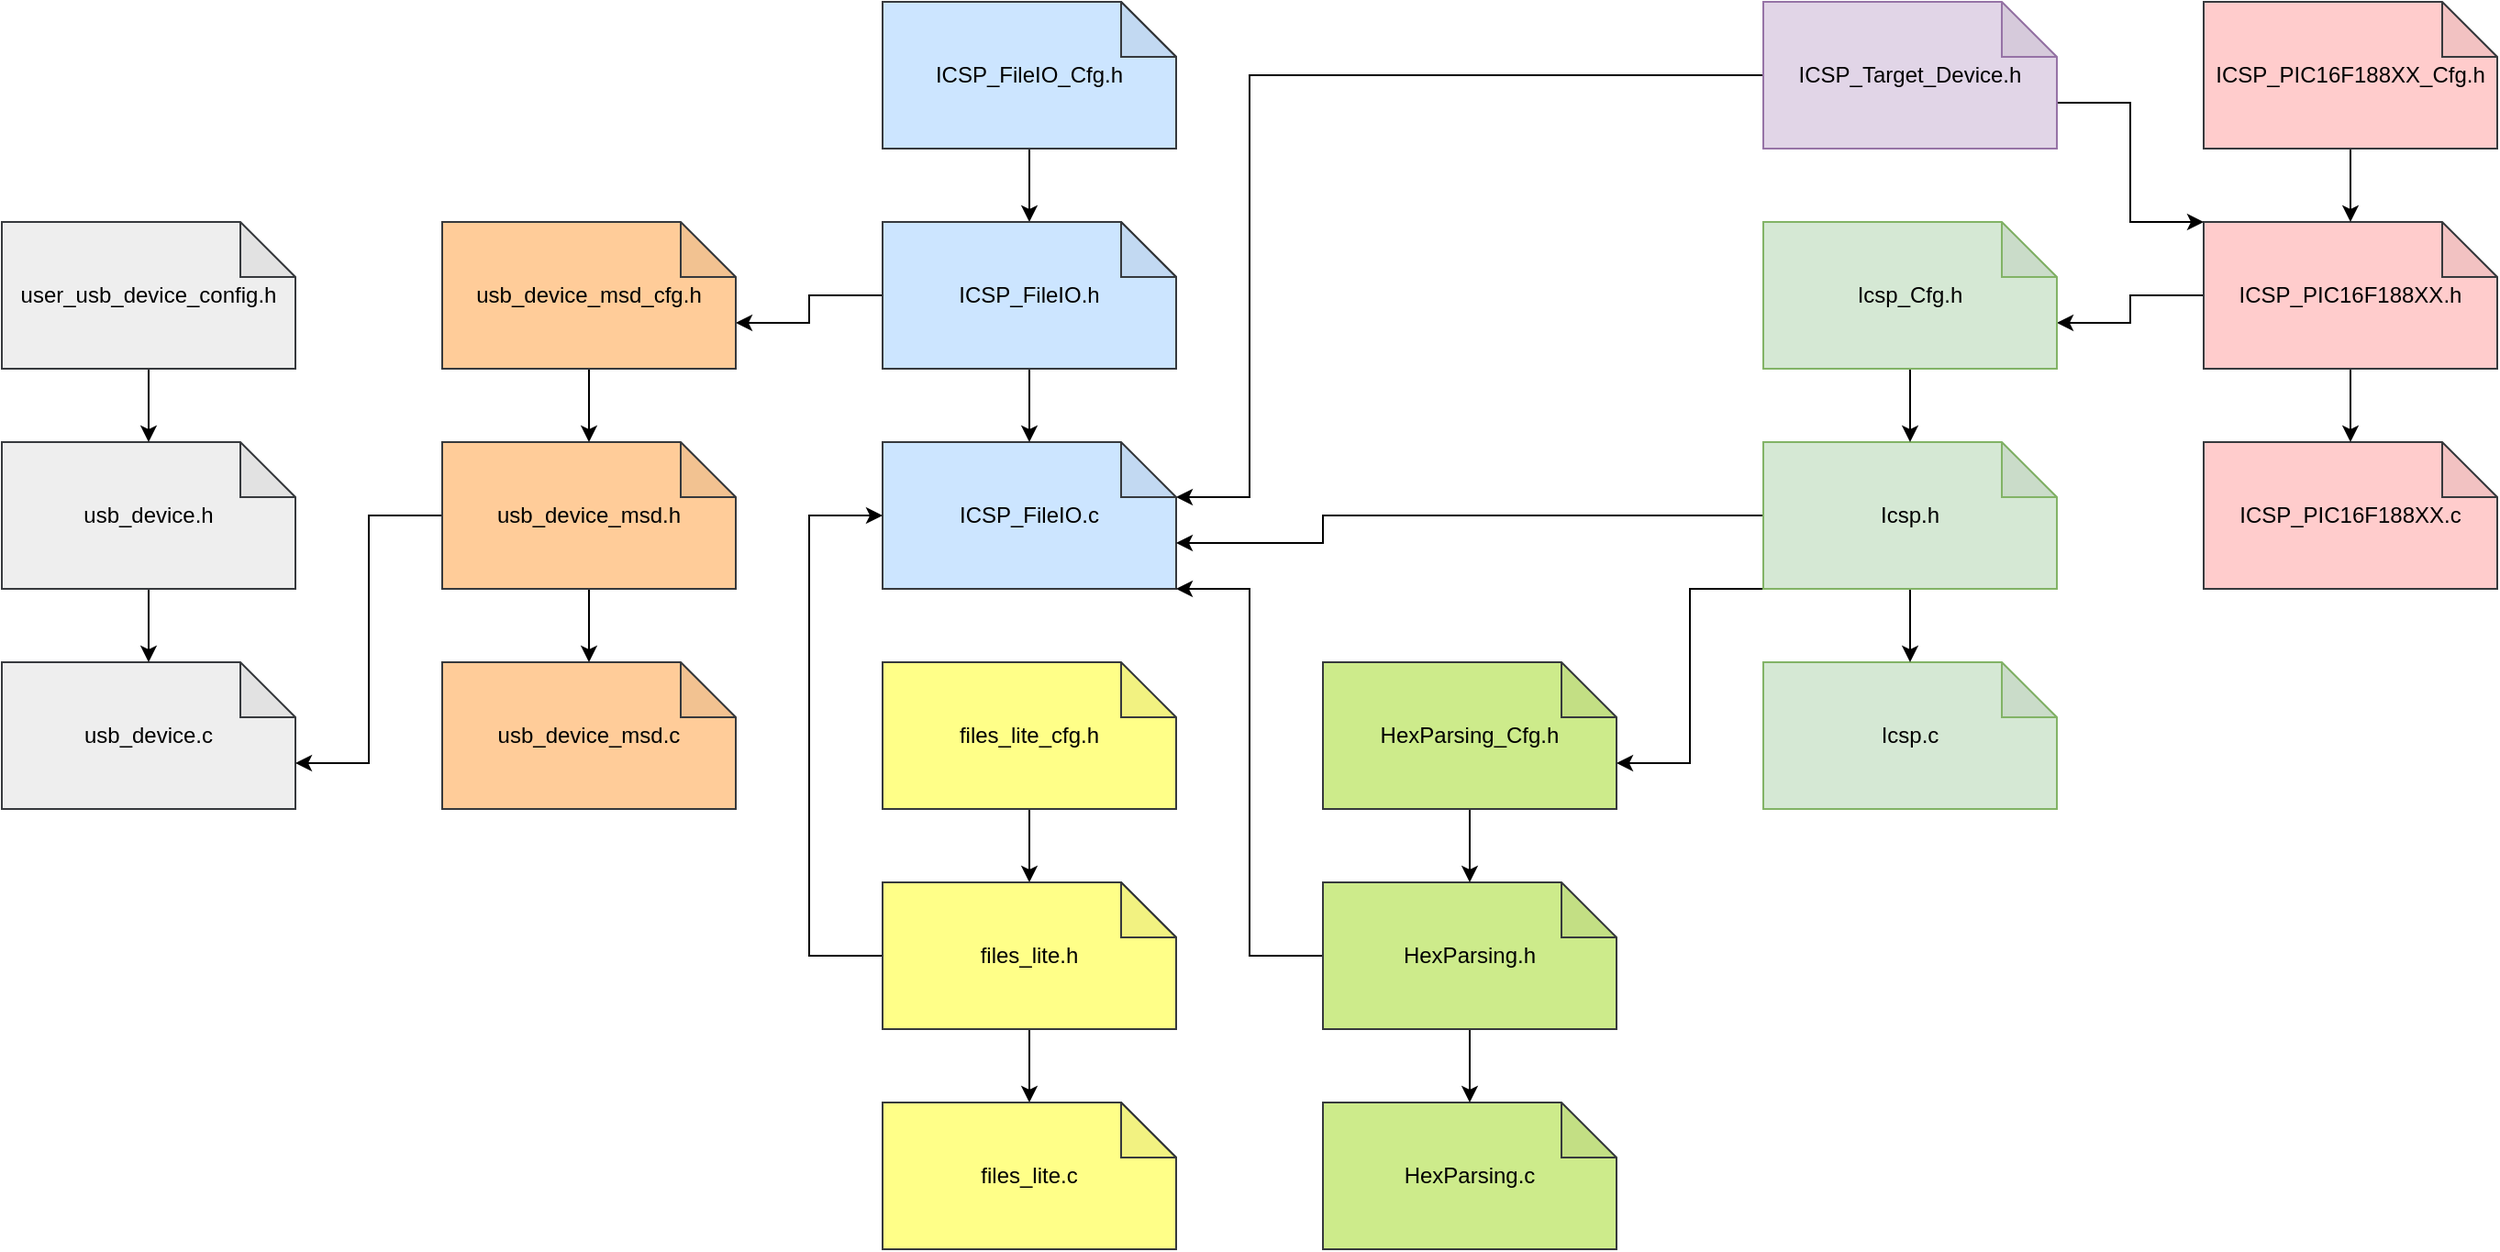 <mxfile version="14.1.8" type="device"><diagram id="eF8jlZGeUEuGV_wtbSdN" name="Page-1"><mxGraphModel dx="1240" dy="786" grid="1" gridSize="10" guides="1" tooltips="1" connect="1" arrows="1" fold="1" page="1" pageScale="1" pageWidth="1169" pageHeight="827" math="0" shadow="0"><root><mxCell id="0"/><mxCell id="1" parent="0"/><mxCell id="vggajFKudY2wUHUepE_U-1" value="usb_device_msd.c" style="shape=note;whiteSpace=wrap;html=1;backgroundOutline=1;darkOpacity=0.05;fillColor=#ffcc99;strokeColor=#36393d;" vertex="1" parent="1"><mxGeometry x="280" y="440" width="160" height="80" as="geometry"/></mxCell><mxCell id="vggajFKudY2wUHUepE_U-2" value="usb_device.c" style="shape=note;whiteSpace=wrap;html=1;backgroundOutline=1;darkOpacity=0.05;fillColor=#eeeeee;strokeColor=#36393d;" vertex="1" parent="1"><mxGeometry x="40" y="440" width="160" height="80" as="geometry"/></mxCell><mxCell id="vggajFKudY2wUHUepE_U-4" value="ICSP_FileIO.c" style="shape=note;whiteSpace=wrap;html=1;backgroundOutline=1;darkOpacity=0.05;fillColor=#cce5ff;strokeColor=#36393d;" vertex="1" parent="1"><mxGeometry x="520" y="320" width="160" height="80" as="geometry"/></mxCell><mxCell id="vggajFKudY2wUHUepE_U-12" value="" style="edgeStyle=orthogonalEdgeStyle;rounded=0;orthogonalLoop=1;jettySize=auto;html=1;" edge="1" parent="1" source="vggajFKudY2wUHUepE_U-7" target="vggajFKudY2wUHUepE_U-1"><mxGeometry relative="1" as="geometry"/></mxCell><mxCell id="vggajFKudY2wUHUepE_U-33" style="edgeStyle=orthogonalEdgeStyle;rounded=0;orthogonalLoop=1;jettySize=auto;html=1;entryX=0;entryY=0;entryDx=160;entryDy=55;entryPerimeter=0;" edge="1" parent="1" source="vggajFKudY2wUHUepE_U-7" target="vggajFKudY2wUHUepE_U-2"><mxGeometry relative="1" as="geometry"/></mxCell><mxCell id="vggajFKudY2wUHUepE_U-7" value="usb_device_msd.h" style="shape=note;whiteSpace=wrap;html=1;backgroundOutline=1;darkOpacity=0.05;fillColor=#ffcc99;strokeColor=#36393d;" vertex="1" parent="1"><mxGeometry x="280" y="320" width="160" height="80" as="geometry"/></mxCell><mxCell id="vggajFKudY2wUHUepE_U-11" value="" style="edgeStyle=orthogonalEdgeStyle;rounded=0;orthogonalLoop=1;jettySize=auto;html=1;" edge="1" parent="1" source="vggajFKudY2wUHUepE_U-9" target="vggajFKudY2wUHUepE_U-2"><mxGeometry relative="1" as="geometry"/></mxCell><mxCell id="vggajFKudY2wUHUepE_U-9" value="usb_device.h" style="shape=note;whiteSpace=wrap;html=1;backgroundOutline=1;darkOpacity=0.05;fillColor=#eeeeee;strokeColor=#36393d;" vertex="1" parent="1"><mxGeometry x="40" y="320" width="160" height="80" as="geometry"/></mxCell><mxCell id="vggajFKudY2wUHUepE_U-13" value="" style="edgeStyle=orthogonalEdgeStyle;rounded=0;orthogonalLoop=1;jettySize=auto;html=1;" edge="1" parent="1" source="vggajFKudY2wUHUepE_U-10" target="vggajFKudY2wUHUepE_U-4"><mxGeometry relative="1" as="geometry"/></mxCell><mxCell id="vggajFKudY2wUHUepE_U-34" style="edgeStyle=orthogonalEdgeStyle;rounded=0;orthogonalLoop=1;jettySize=auto;html=1;entryX=0;entryY=0;entryDx=160;entryDy=55;entryPerimeter=0;" edge="1" parent="1" source="vggajFKudY2wUHUepE_U-10" target="vggajFKudY2wUHUepE_U-15"><mxGeometry relative="1" as="geometry"/></mxCell><mxCell id="vggajFKudY2wUHUepE_U-10" value="ICSP_FileIO.h" style="shape=note;whiteSpace=wrap;html=1;backgroundOutline=1;darkOpacity=0.05;" vertex="1" parent="1"><mxGeometry x="520" y="200" width="160" height="80" as="geometry"/></mxCell><mxCell id="vggajFKudY2wUHUepE_U-20" value="" style="edgeStyle=orthogonalEdgeStyle;rounded=0;orthogonalLoop=1;jettySize=auto;html=1;" edge="1" parent="1" source="vggajFKudY2wUHUepE_U-15" target="vggajFKudY2wUHUepE_U-7"><mxGeometry relative="1" as="geometry"/></mxCell><mxCell id="vggajFKudY2wUHUepE_U-15" value="usb_device_msd_cfg.h" style="shape=note;whiteSpace=wrap;html=1;backgroundOutline=1;darkOpacity=0.05;fillColor=#ffcc99;strokeColor=#36393d;" vertex="1" parent="1"><mxGeometry x="280" y="200" width="160" height="80" as="geometry"/></mxCell><mxCell id="vggajFKudY2wUHUepE_U-19" value="" style="edgeStyle=orthogonalEdgeStyle;rounded=0;orthogonalLoop=1;jettySize=auto;html=1;" edge="1" parent="1" source="vggajFKudY2wUHUepE_U-17" target="vggajFKudY2wUHUepE_U-9"><mxGeometry relative="1" as="geometry"/></mxCell><mxCell id="vggajFKudY2wUHUepE_U-17" value="user_usb_device_config.h" style="shape=note;whiteSpace=wrap;html=1;backgroundOutline=1;darkOpacity=0.05;fillColor=#eeeeee;strokeColor=#36393d;" vertex="1" parent="1"><mxGeometry x="40" y="200" width="160" height="80" as="geometry"/></mxCell><mxCell id="vggajFKudY2wUHUepE_U-21" value="" style="edgeStyle=orthogonalEdgeStyle;rounded=0;orthogonalLoop=1;jettySize=auto;html=1;" edge="1" parent="1" source="vggajFKudY2wUHUepE_U-18" target="vggajFKudY2wUHUepE_U-10"><mxGeometry relative="1" as="geometry"/></mxCell><mxCell id="vggajFKudY2wUHUepE_U-18" value="ICSP_FileIO_Cfg.h" style="shape=note;whiteSpace=wrap;html=1;backgroundOutline=1;darkOpacity=0.05;" vertex="1" parent="1"><mxGeometry x="520" y="80" width="160" height="80" as="geometry"/></mxCell><mxCell id="vggajFKudY2wUHUepE_U-22" value="HexParsing.c" style="shape=note;whiteSpace=wrap;html=1;backgroundOutline=1;darkOpacity=0.05;fillColor=#cdeb8b;strokeColor=#36393d;" vertex="1" parent="1"><mxGeometry x="760" y="680" width="160" height="80" as="geometry"/></mxCell><mxCell id="vggajFKudY2wUHUepE_U-23" value="" style="edgeStyle=orthogonalEdgeStyle;rounded=0;orthogonalLoop=1;jettySize=auto;html=1;" edge="1" source="vggajFKudY2wUHUepE_U-24" target="vggajFKudY2wUHUepE_U-22" parent="1"><mxGeometry relative="1" as="geometry"/></mxCell><mxCell id="vggajFKudY2wUHUepE_U-35" style="edgeStyle=orthogonalEdgeStyle;rounded=0;orthogonalLoop=1;jettySize=auto;html=1;entryX=1;entryY=1;entryDx=0;entryDy=0;entryPerimeter=0;exitX=0;exitY=0.5;exitDx=0;exitDy=0;exitPerimeter=0;" edge="1" parent="1" source="vggajFKudY2wUHUepE_U-24" target="vggajFKudY2wUHUepE_U-4"><mxGeometry relative="1" as="geometry"><Array as="points"><mxPoint x="720" y="600"/><mxPoint x="720" y="400"/></Array></mxGeometry></mxCell><mxCell id="vggajFKudY2wUHUepE_U-24" value="HexParsing.h" style="shape=note;whiteSpace=wrap;html=1;backgroundOutline=1;darkOpacity=0.05;fillColor=#cdeb8b;strokeColor=#36393d;" vertex="1" parent="1"><mxGeometry x="760" y="560" width="160" height="80" as="geometry"/></mxCell><mxCell id="vggajFKudY2wUHUepE_U-25" value="" style="edgeStyle=orthogonalEdgeStyle;rounded=0;orthogonalLoop=1;jettySize=auto;html=1;" edge="1" source="vggajFKudY2wUHUepE_U-26" target="vggajFKudY2wUHUepE_U-24" parent="1"><mxGeometry relative="1" as="geometry"/></mxCell><mxCell id="vggajFKudY2wUHUepE_U-26" value="HexParsing_Cfg.h" style="shape=note;whiteSpace=wrap;html=1;backgroundOutline=1;darkOpacity=0.05;fillColor=#cdeb8b;strokeColor=#36393d;" vertex="1" parent="1"><mxGeometry x="760" y="440" width="160" height="80" as="geometry"/></mxCell><mxCell id="vggajFKudY2wUHUepE_U-27" value="ICSP_PIC16F188XX.c" style="shape=note;whiteSpace=wrap;html=1;backgroundOutline=1;darkOpacity=0.05;fillColor=#ffcccc;strokeColor=#36393d;" vertex="1" parent="1"><mxGeometry x="1240" y="320" width="160" height="80" as="geometry"/></mxCell><mxCell id="vggajFKudY2wUHUepE_U-28" value="" style="edgeStyle=orthogonalEdgeStyle;rounded=0;orthogonalLoop=1;jettySize=auto;html=1;" edge="1" source="vggajFKudY2wUHUepE_U-29" target="vggajFKudY2wUHUepE_U-27" parent="1"><mxGeometry relative="1" as="geometry"/></mxCell><mxCell id="vggajFKudY2wUHUepE_U-45" style="edgeStyle=orthogonalEdgeStyle;rounded=0;orthogonalLoop=1;jettySize=auto;html=1;entryX=0;entryY=0;entryDx=160;entryDy=55;entryPerimeter=0;" edge="1" parent="1" source="vggajFKudY2wUHUepE_U-29" target="vggajFKudY2wUHUepE_U-42"><mxGeometry relative="1" as="geometry"/></mxCell><mxCell id="vggajFKudY2wUHUepE_U-29" value="ICSP_PIC16F188XX.h" style="shape=note;whiteSpace=wrap;html=1;backgroundOutline=1;darkOpacity=0.05;fillColor=#ffcccc;strokeColor=#36393d;" vertex="1" parent="1"><mxGeometry x="1240" y="200" width="160" height="80" as="geometry"/></mxCell><mxCell id="vggajFKudY2wUHUepE_U-30" value="" style="edgeStyle=orthogonalEdgeStyle;rounded=0;orthogonalLoop=1;jettySize=auto;html=1;" edge="1" source="vggajFKudY2wUHUepE_U-31" target="vggajFKudY2wUHUepE_U-29" parent="1"><mxGeometry relative="1" as="geometry"/></mxCell><mxCell id="vggajFKudY2wUHUepE_U-31" value="ICSP_PIC16F188XX_Cfg.h" style="shape=note;whiteSpace=wrap;html=1;backgroundOutline=1;darkOpacity=0.05;fillColor=#ffcccc;strokeColor=#36393d;" vertex="1" parent="1"><mxGeometry x="1240" y="80" width="160" height="80" as="geometry"/></mxCell><mxCell id="vggajFKudY2wUHUepE_U-38" style="edgeStyle=orthogonalEdgeStyle;rounded=0;orthogonalLoop=1;jettySize=auto;html=1;entryX=0;entryY=0;entryDx=160;entryDy=30;entryPerimeter=0;exitX=0;exitY=0.5;exitDx=0;exitDy=0;exitPerimeter=0;" edge="1" parent="1" source="vggajFKudY2wUHUepE_U-37" target="vggajFKudY2wUHUepE_U-4"><mxGeometry relative="1" as="geometry"><Array as="points"><mxPoint x="720" y="120"/><mxPoint x="720" y="350"/></Array></mxGeometry></mxCell><mxCell id="vggajFKudY2wUHUepE_U-39" style="edgeStyle=orthogonalEdgeStyle;rounded=0;orthogonalLoop=1;jettySize=auto;html=1;entryX=0;entryY=0;entryDx=0;entryDy=0;entryPerimeter=0;exitX=0;exitY=0;exitDx=160;exitDy=55;exitPerimeter=0;" edge="1" parent="1" source="vggajFKudY2wUHUepE_U-37" target="vggajFKudY2wUHUepE_U-29"><mxGeometry relative="1" as="geometry"><Array as="points"><mxPoint x="1200" y="135"/><mxPoint x="1200" y="200"/></Array></mxGeometry></mxCell><mxCell id="vggajFKudY2wUHUepE_U-37" value="ICSP_Target_Device.h" style="shape=note;whiteSpace=wrap;html=1;backgroundOutline=1;darkOpacity=0.05;fillColor=#e1d5e7;strokeColor=#9673a6;" vertex="1" parent="1"><mxGeometry x="1000" y="80" width="160" height="80" as="geometry"/></mxCell><mxCell id="vggajFKudY2wUHUepE_U-40" value="Icsp.c" style="shape=note;whiteSpace=wrap;html=1;backgroundOutline=1;darkOpacity=0.05;fillColor=#d5e8d4;strokeColor=#82b366;" vertex="1" parent="1"><mxGeometry x="1000" y="440" width="160" height="80" as="geometry"/></mxCell><mxCell id="vggajFKudY2wUHUepE_U-43" value="" style="edgeStyle=orthogonalEdgeStyle;rounded=0;orthogonalLoop=1;jettySize=auto;html=1;" edge="1" parent="1" source="vggajFKudY2wUHUepE_U-41" target="vggajFKudY2wUHUepE_U-40"><mxGeometry relative="1" as="geometry"/></mxCell><mxCell id="vggajFKudY2wUHUepE_U-57" style="edgeStyle=orthogonalEdgeStyle;rounded=0;orthogonalLoop=1;jettySize=auto;html=1;entryX=0;entryY=0;entryDx=160;entryDy=55;entryPerimeter=0;exitX=0;exitY=1;exitDx=0;exitDy=0;exitPerimeter=0;" edge="1" parent="1" source="vggajFKudY2wUHUepE_U-41" target="vggajFKudY2wUHUepE_U-26"><mxGeometry relative="1" as="geometry"><Array as="points"><mxPoint x="960" y="400"/><mxPoint x="960" y="495"/></Array></mxGeometry></mxCell><mxCell id="vggajFKudY2wUHUepE_U-59" style="edgeStyle=orthogonalEdgeStyle;rounded=0;orthogonalLoop=1;jettySize=auto;html=1;entryX=0;entryY=0;entryDx=160;entryDy=55;entryPerimeter=0;" edge="1" parent="1" source="vggajFKudY2wUHUepE_U-41" target="vggajFKudY2wUHUepE_U-4"><mxGeometry relative="1" as="geometry"><Array as="points"><mxPoint x="760" y="360"/><mxPoint x="760" y="375"/></Array></mxGeometry></mxCell><mxCell id="vggajFKudY2wUHUepE_U-41" value="Icsp.h" style="shape=note;whiteSpace=wrap;html=1;backgroundOutline=1;darkOpacity=0.05;fillColor=#d5e8d4;strokeColor=#82b366;" vertex="1" parent="1"><mxGeometry x="1000" y="320" width="160" height="80" as="geometry"/></mxCell><mxCell id="vggajFKudY2wUHUepE_U-44" value="" style="edgeStyle=orthogonalEdgeStyle;rounded=0;orthogonalLoop=1;jettySize=auto;html=1;" edge="1" parent="1" source="vggajFKudY2wUHUepE_U-42" target="vggajFKudY2wUHUepE_U-41"><mxGeometry relative="1" as="geometry"/></mxCell><mxCell id="vggajFKudY2wUHUepE_U-42" value="Icsp_Cfg.h" style="shape=note;whiteSpace=wrap;html=1;backgroundOutline=1;darkOpacity=0.05;fillColor=#d5e8d4;strokeColor=#82b366;" vertex="1" parent="1"><mxGeometry x="1000" y="200" width="160" height="80" as="geometry"/></mxCell><mxCell id="vggajFKudY2wUHUepE_U-46" value="files_lite.c" style="shape=note;whiteSpace=wrap;html=1;backgroundOutline=1;darkOpacity=0.05;" vertex="1" parent="1"><mxGeometry x="520" y="680" width="160" height="80" as="geometry"/></mxCell><mxCell id="vggajFKudY2wUHUepE_U-50" value="" style="edgeStyle=orthogonalEdgeStyle;rounded=0;orthogonalLoop=1;jettySize=auto;html=1;" edge="1" parent="1" source="vggajFKudY2wUHUepE_U-47" target="vggajFKudY2wUHUepE_U-46"><mxGeometry relative="1" as="geometry"/></mxCell><mxCell id="vggajFKudY2wUHUepE_U-51" style="edgeStyle=orthogonalEdgeStyle;rounded=0;orthogonalLoop=1;jettySize=auto;html=1;entryX=0;entryY=0.5;entryDx=0;entryDy=0;entryPerimeter=0;exitX=0;exitY=0.5;exitDx=0;exitDy=0;exitPerimeter=0;" edge="1" parent="1" source="vggajFKudY2wUHUepE_U-47" target="vggajFKudY2wUHUepE_U-4"><mxGeometry relative="1" as="geometry"><Array as="points"><mxPoint x="480" y="600"/><mxPoint x="480" y="360"/></Array></mxGeometry></mxCell><mxCell id="vggajFKudY2wUHUepE_U-47" value="files_lite.h" style="shape=note;whiteSpace=wrap;html=1;backgroundOutline=1;darkOpacity=0.05;" vertex="1" parent="1"><mxGeometry x="520" y="560" width="160" height="80" as="geometry"/></mxCell><mxCell id="vggajFKudY2wUHUepE_U-49" value="" style="edgeStyle=orthogonalEdgeStyle;rounded=0;orthogonalLoop=1;jettySize=auto;html=1;" edge="1" parent="1" source="vggajFKudY2wUHUepE_U-48" target="vggajFKudY2wUHUepE_U-47"><mxGeometry relative="1" as="geometry"/></mxCell><mxCell id="vggajFKudY2wUHUepE_U-48" value="files_lite_cfg.h" style="shape=note;whiteSpace=wrap;html=1;backgroundOutline=1;darkOpacity=0.05;fillColor=#ffff88;strokeColor=#36393d;" vertex="1" parent="1"><mxGeometry x="520" y="440" width="160" height="80" as="geometry"/></mxCell><mxCell id="vggajFKudY2wUHUepE_U-52" value="ICSP_FileIO_Cfg.h" style="shape=note;whiteSpace=wrap;html=1;backgroundOutline=1;darkOpacity=0.05;fillColor=#cce5ff;strokeColor=#36393d;" vertex="1" parent="1"><mxGeometry x="520" y="80" width="160" height="80" as="geometry"/></mxCell><mxCell id="vggajFKudY2wUHUepE_U-53" value="ICSP_FileIO.h" style="shape=note;whiteSpace=wrap;html=1;backgroundOutline=1;darkOpacity=0.05;fillColor=#cce5ff;strokeColor=#36393d;" vertex="1" parent="1"><mxGeometry x="520" y="200" width="160" height="80" as="geometry"/></mxCell><mxCell id="vggajFKudY2wUHUepE_U-54" value="files_lite.c" style="shape=note;whiteSpace=wrap;html=1;backgroundOutline=1;darkOpacity=0.05;fillColor=#ffff88;strokeColor=#36393d;" vertex="1" parent="1"><mxGeometry x="520" y="680" width="160" height="80" as="geometry"/></mxCell><mxCell id="vggajFKudY2wUHUepE_U-55" value="files_lite.h" style="shape=note;whiteSpace=wrap;html=1;backgroundOutline=1;darkOpacity=0.05;fillColor=#ffff88;strokeColor=#36393d;" vertex="1" parent="1"><mxGeometry x="520" y="560" width="160" height="80" as="geometry"/></mxCell></root></mxGraphModel></diagram></mxfile>